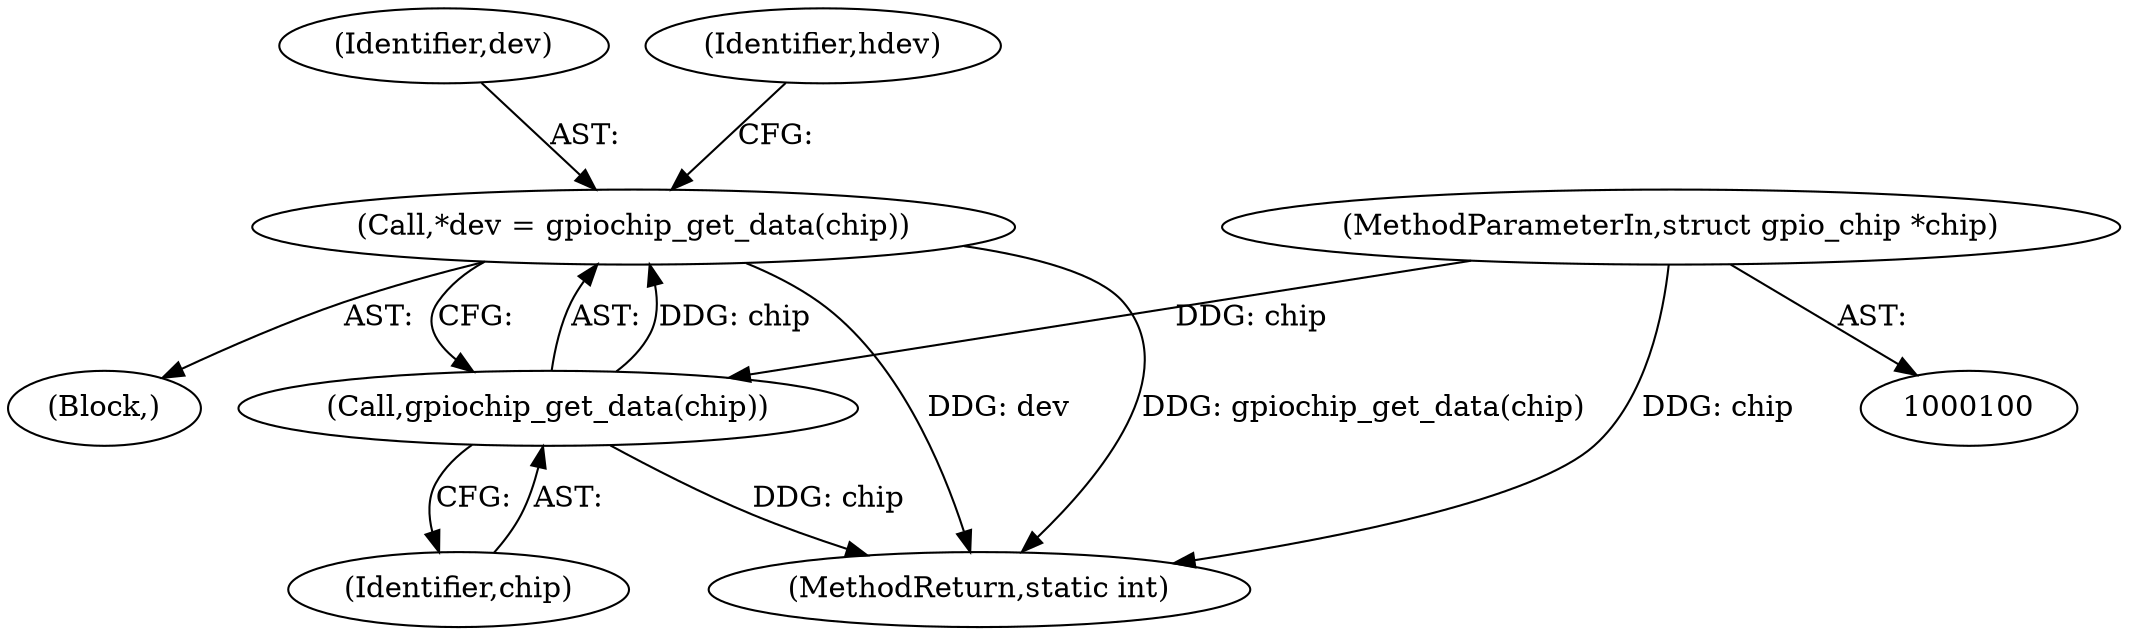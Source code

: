 digraph "0_linux_7a7b5df84b6b4e5d599c7289526eed96541a0654@pointer" {
"1000105" [label="(Call,*dev = gpiochip_get_data(chip))"];
"1000107" [label="(Call,gpiochip_get_data(chip))"];
"1000101" [label="(MethodParameterIn,struct gpio_chip *chip)"];
"1000107" [label="(Call,gpiochip_get_data(chip))"];
"1000103" [label="(Block,)"];
"1000106" [label="(Identifier,dev)"];
"1000198" [label="(MethodReturn,static int)"];
"1000111" [label="(Identifier,hdev)"];
"1000105" [label="(Call,*dev = gpiochip_get_data(chip))"];
"1000101" [label="(MethodParameterIn,struct gpio_chip *chip)"];
"1000108" [label="(Identifier,chip)"];
"1000105" -> "1000103"  [label="AST: "];
"1000105" -> "1000107"  [label="CFG: "];
"1000106" -> "1000105"  [label="AST: "];
"1000107" -> "1000105"  [label="AST: "];
"1000111" -> "1000105"  [label="CFG: "];
"1000105" -> "1000198"  [label="DDG: gpiochip_get_data(chip)"];
"1000105" -> "1000198"  [label="DDG: dev"];
"1000107" -> "1000105"  [label="DDG: chip"];
"1000107" -> "1000108"  [label="CFG: "];
"1000108" -> "1000107"  [label="AST: "];
"1000107" -> "1000198"  [label="DDG: chip"];
"1000101" -> "1000107"  [label="DDG: chip"];
"1000101" -> "1000100"  [label="AST: "];
"1000101" -> "1000198"  [label="DDG: chip"];
}
